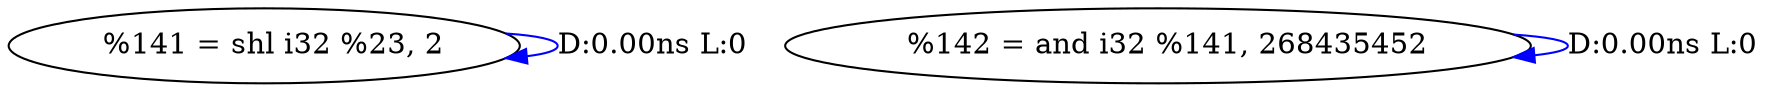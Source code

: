 digraph {
Node0x25fcc00[label="  %141 = shl i32 %23, 2"];
Node0x25fcc00 -> Node0x25fcc00[label="D:0.00ns L:0",color=blue];
Node0x25fcce0[label="  %142 = and i32 %141, 268435452"];
Node0x25fcce0 -> Node0x25fcce0[label="D:0.00ns L:0",color=blue];
}
